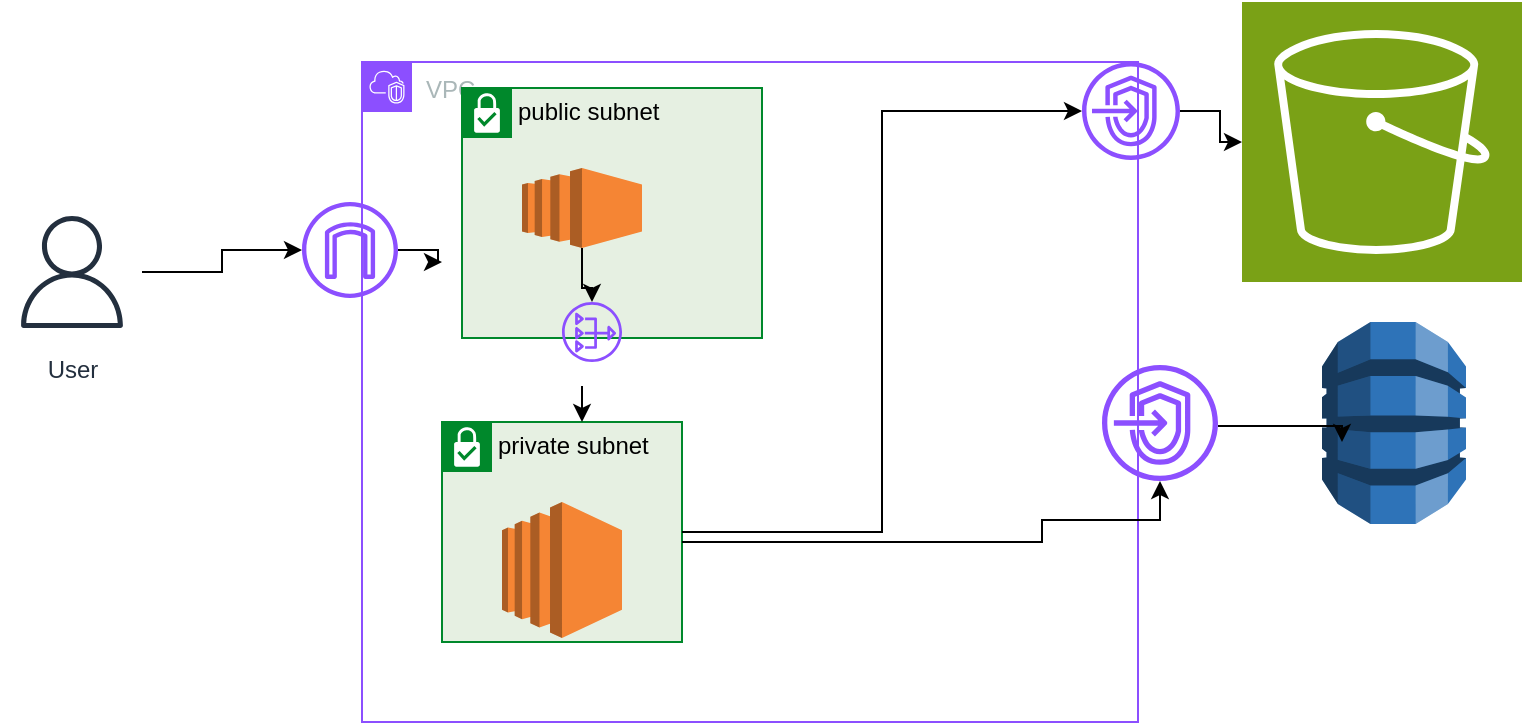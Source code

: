 <mxfile version="24.6.4" type="github">
  <diagram name="Page-1" id="6lPGzcJs5GlI4WGnZfGJ">
    <mxGraphModel dx="836" dy="434" grid="1" gridSize="10" guides="1" tooltips="1" connect="1" arrows="1" fold="1" page="1" pageScale="1" pageWidth="850" pageHeight="1100" math="0" shadow="0">
      <root>
        <mxCell id="0" />
        <mxCell id="1" parent="0" />
        <mxCell id="Xhy4SWsdm3IMNCWgl7GB-1" value="VPC" style="points=[[0,0],[0.25,0],[0.5,0],[0.75,0],[1,0],[1,0.25],[1,0.5],[1,0.75],[1,1],[0.75,1],[0.5,1],[0.25,1],[0,1],[0,0.75],[0,0.5],[0,0.25]];outlineConnect=0;gradientColor=none;html=1;whiteSpace=wrap;fontSize=12;fontStyle=0;container=1;pointerEvents=0;collapsible=0;recursiveResize=0;shape=mxgraph.aws4.group;grIcon=mxgraph.aws4.group_vpc2;strokeColor=#8C4FFF;fillColor=none;verticalAlign=top;align=left;spacingLeft=30;fontColor=#AAB7B8;dashed=0;" vertex="1" parent="1">
          <mxGeometry x="190" y="140" width="388" height="330" as="geometry" />
        </mxCell>
        <mxCell id="Xhy4SWsdm3IMNCWgl7GB-2" value="public subnet" style="shape=mxgraph.ibm.box;prType=subnet;fontStyle=0;verticalAlign=top;align=left;spacingLeft=32;spacingTop=4;fillColor=#E6F0E2;rounded=0;whiteSpace=wrap;html=1;strokeColor=#00882B;strokeWidth=1;dashed=0;container=1;spacing=-4;collapsible=0;expand=0;recursiveResize=0;" vertex="1" parent="Xhy4SWsdm3IMNCWgl7GB-1">
          <mxGeometry x="50" y="13" width="150" height="125" as="geometry" />
        </mxCell>
        <mxCell id="Xhy4SWsdm3IMNCWgl7GB-18" style="edgeStyle=orthogonalEdgeStyle;rounded=0;orthogonalLoop=1;jettySize=auto;html=1;" edge="1" parent="Xhy4SWsdm3IMNCWgl7GB-2" source="Xhy4SWsdm3IMNCWgl7GB-3" target="Xhy4SWsdm3IMNCWgl7GB-17">
          <mxGeometry relative="1" as="geometry" />
        </mxCell>
        <mxCell id="Xhy4SWsdm3IMNCWgl7GB-3" value="" style="outlineConnect=0;dashed=0;verticalLabelPosition=bottom;verticalAlign=top;align=center;html=1;shape=mxgraph.aws3.ec2;fillColor=#F58534;gradientColor=none;" vertex="1" parent="Xhy4SWsdm3IMNCWgl7GB-2">
          <mxGeometry x="30" y="40" width="60" height="40" as="geometry" />
        </mxCell>
        <mxCell id="Xhy4SWsdm3IMNCWgl7GB-16" style="edgeStyle=orthogonalEdgeStyle;rounded=0;orthogonalLoop=1;jettySize=auto;html=1;exitX=0.5;exitY=1;exitDx=0;exitDy=0;exitPerimeter=0;" edge="1" parent="Xhy4SWsdm3IMNCWgl7GB-2" source="Xhy4SWsdm3IMNCWgl7GB-3" target="Xhy4SWsdm3IMNCWgl7GB-3">
          <mxGeometry relative="1" as="geometry" />
        </mxCell>
        <mxCell id="Xhy4SWsdm3IMNCWgl7GB-17" value="" style="sketch=0;outlineConnect=0;fontColor=#232F3E;gradientColor=none;fillColor=#8C4FFF;strokeColor=none;dashed=0;verticalLabelPosition=bottom;verticalAlign=top;align=center;html=1;fontSize=12;fontStyle=0;aspect=fixed;pointerEvents=1;shape=mxgraph.aws4.nat_gateway;" vertex="1" parent="Xhy4SWsdm3IMNCWgl7GB-2">
          <mxGeometry x="50" y="107" width="30" height="30" as="geometry" />
        </mxCell>
        <mxCell id="Xhy4SWsdm3IMNCWgl7GB-5" value="private subnet" style="shape=mxgraph.ibm.box;prType=subnet;fontStyle=0;verticalAlign=top;align=left;spacingLeft=32;spacingTop=4;fillColor=#E6F0E2;rounded=0;whiteSpace=wrap;html=1;strokeColor=#00882B;strokeWidth=1;dashed=0;container=1;spacing=-4;collapsible=0;expand=0;recursiveResize=0;" vertex="1" parent="Xhy4SWsdm3IMNCWgl7GB-1">
          <mxGeometry x="40" y="180" width="120" height="110" as="geometry" />
        </mxCell>
        <mxCell id="Xhy4SWsdm3IMNCWgl7GB-6" value="" style="outlineConnect=0;dashed=0;verticalLabelPosition=bottom;verticalAlign=top;align=center;html=1;shape=mxgraph.aws3.ec2;fillColor=#F58534;gradientColor=none;" vertex="1" parent="Xhy4SWsdm3IMNCWgl7GB-5">
          <mxGeometry x="30" y="40" width="60" height="68" as="geometry" />
        </mxCell>
        <mxCell id="Xhy4SWsdm3IMNCWgl7GB-11" value="" style="edgeStyle=orthogonalEdgeStyle;rounded=0;orthogonalLoop=1;jettySize=auto;html=1;" edge="1" parent="Xhy4SWsdm3IMNCWgl7GB-1">
          <mxGeometry relative="1" as="geometry">
            <mxPoint x="110" y="162" as="sourcePoint" />
            <mxPoint x="110" y="180" as="targetPoint" />
          </mxGeometry>
        </mxCell>
        <mxCell id="Xhy4SWsdm3IMNCWgl7GB-15" value="" style="edgeStyle=orthogonalEdgeStyle;rounded=0;orthogonalLoop=1;jettySize=auto;html=1;" edge="1" parent="Xhy4SWsdm3IMNCWgl7GB-1" source="Xhy4SWsdm3IMNCWgl7GB-14">
          <mxGeometry relative="1" as="geometry">
            <mxPoint x="40" y="100" as="targetPoint" />
            <Array as="points">
              <mxPoint x="38" y="94" />
              <mxPoint x="38" y="100" />
            </Array>
          </mxGeometry>
        </mxCell>
        <mxCell id="Xhy4SWsdm3IMNCWgl7GB-14" value="" style="sketch=0;outlineConnect=0;fontColor=#232F3E;gradientColor=none;fillColor=#8C4FFF;strokeColor=none;dashed=0;verticalLabelPosition=bottom;verticalAlign=top;align=center;html=1;fontSize=12;fontStyle=0;aspect=fixed;pointerEvents=1;shape=mxgraph.aws4.internet_gateway;" vertex="1" parent="Xhy4SWsdm3IMNCWgl7GB-1">
          <mxGeometry x="-30" y="70" width="48" height="48" as="geometry" />
        </mxCell>
        <mxCell id="Xhy4SWsdm3IMNCWgl7GB-24" value="" style="edgeStyle=orthogonalEdgeStyle;rounded=0;orthogonalLoop=1;jettySize=auto;html=1;entryX=0;entryY=0.5;entryDx=0;entryDy=0;entryPerimeter=0;" edge="1" parent="Xhy4SWsdm3IMNCWgl7GB-1" source="Xhy4SWsdm3IMNCWgl7GB-5" target="Xhy4SWsdm3IMNCWgl7GB-23">
          <mxGeometry relative="1" as="geometry">
            <mxPoint x="350" y="375" as="sourcePoint" />
            <mxPoint x="630" y="180" as="targetPoint" />
          </mxGeometry>
        </mxCell>
        <mxCell id="Xhy4SWsdm3IMNCWgl7GB-23" value="" style="sketch=0;outlineConnect=0;fontColor=#232F3E;gradientColor=none;fillColor=#8C4FFF;strokeColor=none;dashed=0;verticalLabelPosition=bottom;verticalAlign=top;align=center;html=1;fontSize=12;fontStyle=0;aspect=fixed;pointerEvents=1;shape=mxgraph.aws4.endpoints;" vertex="1" parent="Xhy4SWsdm3IMNCWgl7GB-1">
          <mxGeometry x="360" width="49" height="49" as="geometry" />
        </mxCell>
        <mxCell id="Xhy4SWsdm3IMNCWgl7GB-7" value="" style="sketch=0;points=[[0,0,0],[0.25,0,0],[0.5,0,0],[0.75,0,0],[1,0,0],[0,1,0],[0.25,1,0],[0.5,1,0],[0.75,1,0],[1,1,0],[0,0.25,0],[0,0.5,0],[0,0.75,0],[1,0.25,0],[1,0.5,0],[1,0.75,0]];outlineConnect=0;fontColor=#232F3E;fillColor=#7AA116;strokeColor=#ffffff;dashed=0;verticalLabelPosition=bottom;verticalAlign=top;align=center;html=1;fontSize=12;fontStyle=0;aspect=fixed;shape=mxgraph.aws4.resourceIcon;resIcon=mxgraph.aws4.s3;" vertex="1" parent="1">
          <mxGeometry x="630" y="110" width="140" height="140" as="geometry" />
        </mxCell>
        <mxCell id="Xhy4SWsdm3IMNCWgl7GB-8" value="" style="outlineConnect=0;dashed=0;verticalLabelPosition=bottom;verticalAlign=top;align=center;html=1;shape=mxgraph.aws3.dynamo_db;fillColor=#2E73B8;gradientColor=none;" vertex="1" parent="1">
          <mxGeometry x="670" y="270" width="72" height="101" as="geometry" />
        </mxCell>
        <mxCell id="Xhy4SWsdm3IMNCWgl7GB-10" style="edgeStyle=orthogonalEdgeStyle;rounded=0;orthogonalLoop=1;jettySize=auto;html=1;" edge="1" parent="1" source="Xhy4SWsdm3IMNCWgl7GB-9" target="Xhy4SWsdm3IMNCWgl7GB-14">
          <mxGeometry relative="1" as="geometry" />
        </mxCell>
        <mxCell id="Xhy4SWsdm3IMNCWgl7GB-9" value="User" style="sketch=0;outlineConnect=0;fontColor=#232F3E;gradientColor=none;strokeColor=#232F3E;fillColor=#ffffff;dashed=0;verticalLabelPosition=bottom;verticalAlign=top;align=center;html=1;fontSize=12;fontStyle=0;aspect=fixed;shape=mxgraph.aws4.resourceIcon;resIcon=mxgraph.aws4.user;" vertex="1" parent="1">
          <mxGeometry x="10" y="210" width="70" height="70" as="geometry" />
        </mxCell>
        <mxCell id="Xhy4SWsdm3IMNCWgl7GB-13" style="edgeStyle=orthogonalEdgeStyle;rounded=0;orthogonalLoop=1;jettySize=auto;html=1;" edge="1" parent="1" source="Xhy4SWsdm3IMNCWgl7GB-26">
          <mxGeometry relative="1" as="geometry">
            <mxPoint x="710" y="291.496" as="sourcePoint" />
            <mxPoint x="680" y="330" as="targetPoint" />
            <Array as="points">
              <mxPoint x="570" y="327" />
              <mxPoint x="570" y="322" />
            </Array>
          </mxGeometry>
        </mxCell>
        <mxCell id="Xhy4SWsdm3IMNCWgl7GB-12" style="edgeStyle=orthogonalEdgeStyle;rounded=0;orthogonalLoop=1;jettySize=auto;html=1;entryX=0;entryY=0.5;entryDx=0;entryDy=0;entryPerimeter=0;" edge="1" parent="1" source="Xhy4SWsdm3IMNCWgl7GB-23" target="Xhy4SWsdm3IMNCWgl7GB-7">
          <mxGeometry relative="1" as="geometry" />
        </mxCell>
        <mxCell id="Xhy4SWsdm3IMNCWgl7GB-27" value="" style="edgeStyle=orthogonalEdgeStyle;rounded=0;orthogonalLoop=1;jettySize=auto;html=1;" edge="1" parent="1" target="Xhy4SWsdm3IMNCWgl7GB-26">
          <mxGeometry relative="1" as="geometry">
            <mxPoint x="350" y="380" as="sourcePoint" />
            <mxPoint x="670" y="351" as="targetPoint" />
            <Array as="points">
              <mxPoint x="530" y="380" />
              <mxPoint x="530" y="369" />
              <mxPoint x="589" y="369" />
            </Array>
          </mxGeometry>
        </mxCell>
        <mxCell id="Xhy4SWsdm3IMNCWgl7GB-26" value="" style="sketch=0;outlineConnect=0;fontColor=#232F3E;gradientColor=none;fillColor=#8C4FFF;strokeColor=none;dashed=0;verticalLabelPosition=bottom;verticalAlign=top;align=center;html=1;fontSize=12;fontStyle=0;aspect=fixed;pointerEvents=1;shape=mxgraph.aws4.endpoints;" vertex="1" parent="1">
          <mxGeometry x="560" y="291.5" width="58" height="58" as="geometry" />
        </mxCell>
      </root>
    </mxGraphModel>
  </diagram>
</mxfile>
